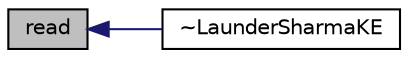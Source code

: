 digraph "read"
{
  bgcolor="transparent";
  edge [fontname="Helvetica",fontsize="10",labelfontname="Helvetica",labelfontsize="10"];
  node [fontname="Helvetica",fontsize="10",shape=record];
  rankdir="LR";
  Node413 [label="read",height=0.2,width=0.4,color="black", fillcolor="grey75", style="filled", fontcolor="black"];
  Node413 -> Node414 [dir="back",color="midnightblue",fontsize="10",style="solid",fontname="Helvetica"];
  Node414 [label="~LaunderSharmaKE",height=0.2,width=0.4,color="black",URL="$a32353.html#ae3056dc1a0bd2cba1e30cc6b3023ce23",tooltip="Destructor. "];
}
